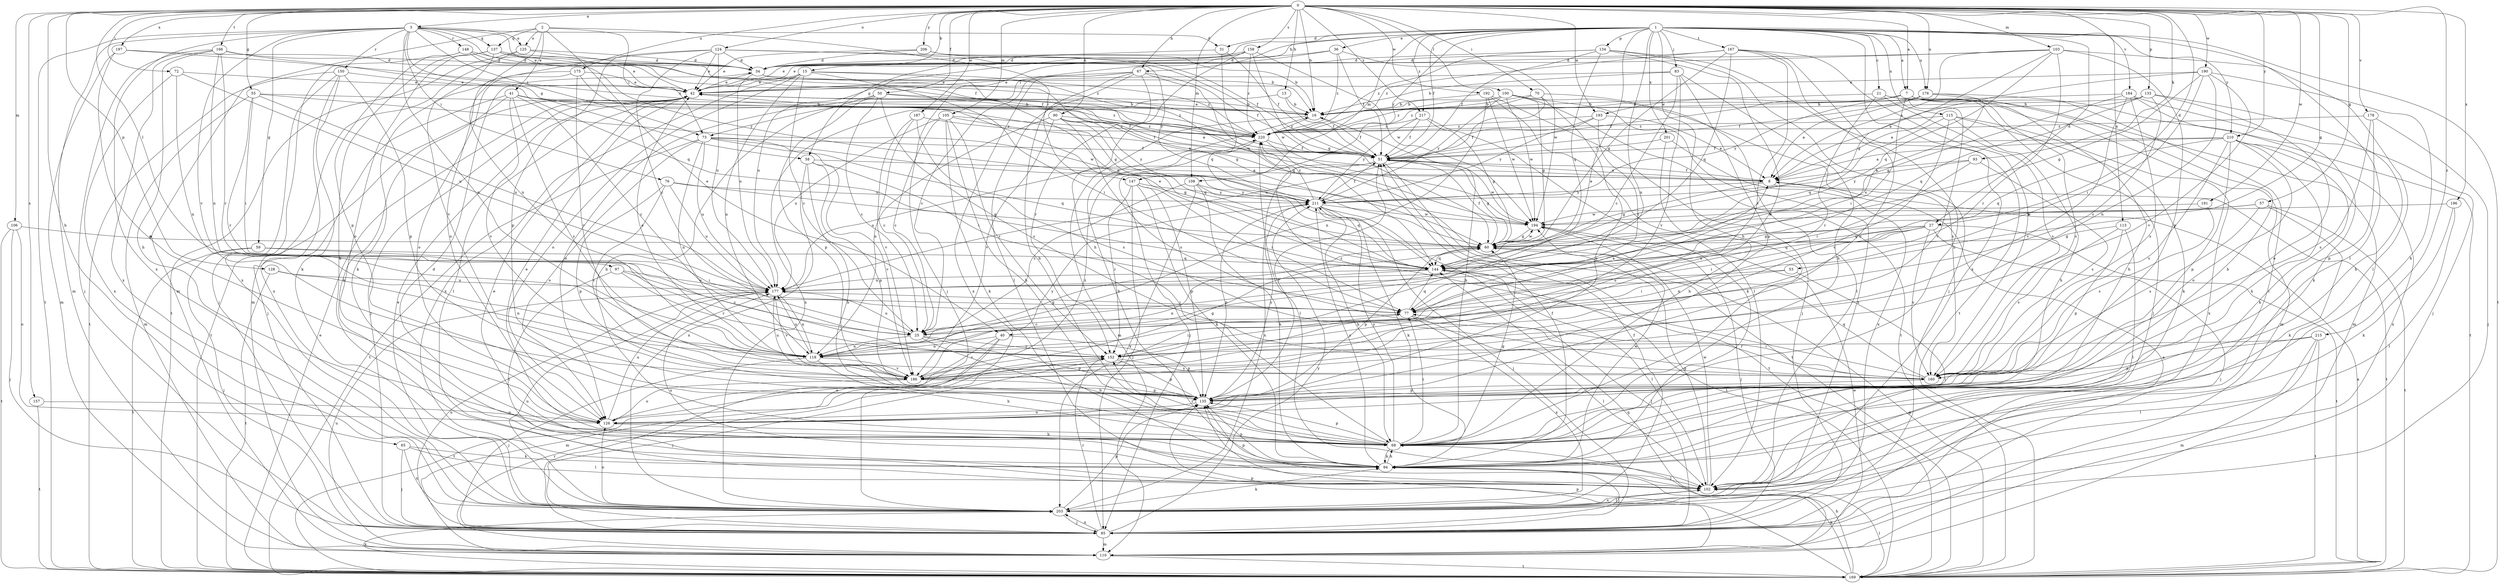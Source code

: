 strict digraph  {
0;
1;
2;
3;
7;
8;
13;
15;
16;
21;
25;
27;
31;
34;
36;
40;
41;
42;
50;
51;
53;
55;
57;
58;
59;
60;
65;
67;
68;
70;
72;
73;
76;
77;
83;
85;
90;
93;
94;
97;
100;
102;
103;
105;
106;
108;
110;
113;
115;
118;
124;
125;
126;
128;
133;
134;
135;
137;
144;
147;
148;
150;
152;
157;
158;
160;
166;
167;
169;
175;
176;
177;
178;
184;
186;
187;
190;
191;
192;
193;
194;
196;
197;
201;
203;
206;
210;
211;
215;
217;
220;
0 -> 3  [label=a];
0 -> 7  [label=a];
0 -> 13  [label=b];
0 -> 15  [label=b];
0 -> 16  [label=b];
0 -> 27  [label=d];
0 -> 50  [label=f];
0 -> 53  [label=g];
0 -> 55  [label=g];
0 -> 57  [label=g];
0 -> 65  [label=h];
0 -> 67  [label=h];
0 -> 70  [label=i];
0 -> 72  [label=i];
0 -> 90  [label=k];
0 -> 93  [label=k];
0 -> 97  [label=l];
0 -> 100  [label=l];
0 -> 103  [label=m];
0 -> 105  [label=m];
0 -> 106  [label=m];
0 -> 108  [label=m];
0 -> 124  [label=o];
0 -> 128  [label=p];
0 -> 133  [label=p];
0 -> 157  [label=s];
0 -> 158  [label=s];
0 -> 166  [label=t];
0 -> 175  [label=u];
0 -> 176  [label=u];
0 -> 178  [label=v];
0 -> 184  [label=v];
0 -> 187  [label=w];
0 -> 190  [label=w];
0 -> 191  [label=w];
0 -> 192  [label=w];
0 -> 193  [label=w];
0 -> 196  [label=x];
0 -> 197  [label=x];
0 -> 206  [label=y];
0 -> 210  [label=y];
0 -> 215  [label=z];
0 -> 217  [label=z];
1 -> 7  [label=a];
1 -> 21  [label=c];
1 -> 27  [label=d];
1 -> 31  [label=d];
1 -> 36  [label=e];
1 -> 40  [label=e];
1 -> 51  [label=f];
1 -> 58  [label=g];
1 -> 67  [label=h];
1 -> 68  [label=h];
1 -> 73  [label=i];
1 -> 83  [label=j];
1 -> 102  [label=l];
1 -> 108  [label=m];
1 -> 113  [label=n];
1 -> 115  [label=n];
1 -> 118  [label=n];
1 -> 134  [label=p];
1 -> 147  [label=r];
1 -> 167  [label=t];
1 -> 169  [label=t];
1 -> 176  [label=u];
1 -> 201  [label=x];
1 -> 203  [label=x];
1 -> 210  [label=y];
1 -> 217  [label=z];
2 -> 40  [label=e];
2 -> 41  [label=e];
2 -> 73  [label=i];
2 -> 110  [label=m];
2 -> 118  [label=n];
2 -> 125  [label=o];
2 -> 137  [label=q];
2 -> 147  [label=r];
3 -> 31  [label=d];
3 -> 42  [label=e];
3 -> 51  [label=f];
3 -> 58  [label=g];
3 -> 59  [label=g];
3 -> 73  [label=i];
3 -> 76  [label=i];
3 -> 110  [label=m];
3 -> 118  [label=n];
3 -> 125  [label=o];
3 -> 137  [label=q];
3 -> 148  [label=r];
3 -> 150  [label=r];
3 -> 169  [label=t];
3 -> 186  [label=v];
3 -> 203  [label=x];
7 -> 51  [label=f];
7 -> 68  [label=h];
7 -> 77  [label=i];
7 -> 102  [label=l];
7 -> 110  [label=m];
7 -> 160  [label=s];
7 -> 186  [label=v];
7 -> 193  [label=w];
7 -> 211  [label=y];
8 -> 51  [label=f];
8 -> 60  [label=g];
8 -> 169  [label=t];
8 -> 211  [label=y];
13 -> 16  [label=b];
13 -> 51  [label=f];
13 -> 203  [label=x];
15 -> 25  [label=c];
15 -> 42  [label=e];
15 -> 77  [label=i];
15 -> 118  [label=n];
15 -> 126  [label=o];
15 -> 144  [label=q];
15 -> 194  [label=w];
15 -> 203  [label=x];
16 -> 42  [label=e];
16 -> 51  [label=f];
16 -> 110  [label=m];
16 -> 220  [label=z];
21 -> 16  [label=b];
21 -> 85  [label=j];
21 -> 110  [label=m];
21 -> 152  [label=r];
21 -> 160  [label=s];
25 -> 8  [label=a];
25 -> 68  [label=h];
25 -> 118  [label=n];
25 -> 135  [label=p];
25 -> 152  [label=r];
25 -> 177  [label=u];
27 -> 60  [label=g];
27 -> 77  [label=i];
27 -> 85  [label=j];
27 -> 118  [label=n];
27 -> 144  [label=q];
27 -> 160  [label=s];
27 -> 169  [label=t];
27 -> 177  [label=u];
31 -> 34  [label=d];
31 -> 51  [label=f];
31 -> 144  [label=q];
34 -> 42  [label=e];
34 -> 60  [label=g];
34 -> 177  [label=u];
34 -> 220  [label=z];
36 -> 34  [label=d];
36 -> 42  [label=e];
36 -> 51  [label=f];
36 -> 194  [label=w];
36 -> 220  [label=z];
40 -> 110  [label=m];
40 -> 118  [label=n];
40 -> 135  [label=p];
40 -> 169  [label=t];
40 -> 186  [label=v];
41 -> 16  [label=b];
41 -> 25  [label=c];
41 -> 51  [label=f];
41 -> 85  [label=j];
41 -> 94  [label=k];
41 -> 160  [label=s];
41 -> 186  [label=v];
41 -> 220  [label=z];
42 -> 16  [label=b];
42 -> 85  [label=j];
42 -> 102  [label=l];
42 -> 169  [label=t];
42 -> 220  [label=z];
50 -> 8  [label=a];
50 -> 16  [label=b];
50 -> 25  [label=c];
50 -> 68  [label=h];
50 -> 126  [label=o];
50 -> 135  [label=p];
50 -> 160  [label=s];
51 -> 8  [label=a];
51 -> 60  [label=g];
51 -> 169  [label=t];
51 -> 177  [label=u];
51 -> 194  [label=w];
51 -> 203  [label=x];
53 -> 77  [label=i];
53 -> 102  [label=l];
53 -> 177  [label=u];
55 -> 16  [label=b];
55 -> 77  [label=i];
55 -> 110  [label=m];
55 -> 152  [label=r];
55 -> 177  [label=u];
55 -> 194  [label=w];
57 -> 94  [label=k];
57 -> 144  [label=q];
57 -> 160  [label=s];
57 -> 169  [label=t];
57 -> 194  [label=w];
58 -> 8  [label=a];
58 -> 68  [label=h];
58 -> 135  [label=p];
58 -> 186  [label=v];
58 -> 203  [label=x];
59 -> 77  [label=i];
59 -> 85  [label=j];
59 -> 144  [label=q];
59 -> 169  [label=t];
60 -> 51  [label=f];
60 -> 135  [label=p];
60 -> 144  [label=q];
60 -> 194  [label=w];
65 -> 85  [label=j];
65 -> 94  [label=k];
65 -> 102  [label=l];
65 -> 203  [label=x];
67 -> 25  [label=c];
67 -> 42  [label=e];
67 -> 51  [label=f];
67 -> 68  [label=h];
67 -> 102  [label=l];
67 -> 144  [label=q];
67 -> 152  [label=r];
67 -> 203  [label=x];
68 -> 16  [label=b];
68 -> 42  [label=e];
68 -> 60  [label=g];
68 -> 77  [label=i];
68 -> 94  [label=k];
68 -> 135  [label=p];
68 -> 152  [label=r];
68 -> 211  [label=y];
70 -> 16  [label=b];
70 -> 102  [label=l];
70 -> 126  [label=o];
70 -> 177  [label=u];
70 -> 220  [label=z];
72 -> 42  [label=e];
72 -> 118  [label=n];
72 -> 177  [label=u];
72 -> 203  [label=x];
73 -> 51  [label=f];
73 -> 60  [label=g];
73 -> 77  [label=i];
73 -> 118  [label=n];
73 -> 126  [label=o];
73 -> 144  [label=q];
73 -> 169  [label=t];
73 -> 177  [label=u];
76 -> 60  [label=g];
76 -> 135  [label=p];
76 -> 177  [label=u];
76 -> 186  [label=v];
76 -> 211  [label=y];
77 -> 25  [label=c];
77 -> 102  [label=l];
77 -> 144  [label=q];
77 -> 203  [label=x];
83 -> 16  [label=b];
83 -> 25  [label=c];
83 -> 42  [label=e];
83 -> 68  [label=h];
83 -> 135  [label=p];
83 -> 186  [label=v];
85 -> 8  [label=a];
85 -> 110  [label=m];
85 -> 152  [label=r];
85 -> 177  [label=u];
85 -> 203  [label=x];
85 -> 211  [label=y];
90 -> 8  [label=a];
90 -> 118  [label=n];
90 -> 144  [label=q];
90 -> 160  [label=s];
90 -> 186  [label=v];
90 -> 211  [label=y];
90 -> 220  [label=z];
93 -> 8  [label=a];
93 -> 77  [label=i];
93 -> 160  [label=s];
93 -> 211  [label=y];
94 -> 16  [label=b];
94 -> 34  [label=d];
94 -> 51  [label=f];
94 -> 68  [label=h];
94 -> 85  [label=j];
94 -> 102  [label=l];
94 -> 135  [label=p];
94 -> 194  [label=w];
94 -> 211  [label=y];
97 -> 25  [label=c];
97 -> 102  [label=l];
97 -> 152  [label=r];
97 -> 177  [label=u];
100 -> 16  [label=b];
100 -> 60  [label=g];
100 -> 160  [label=s];
100 -> 169  [label=t];
100 -> 194  [label=w];
100 -> 203  [label=x];
100 -> 211  [label=y];
100 -> 220  [label=z];
102 -> 42  [label=e];
102 -> 60  [label=g];
102 -> 135  [label=p];
102 -> 177  [label=u];
102 -> 194  [label=w];
102 -> 203  [label=x];
103 -> 8  [label=a];
103 -> 34  [label=d];
103 -> 42  [label=e];
103 -> 60  [label=g];
103 -> 102  [label=l];
103 -> 135  [label=p];
103 -> 144  [label=q];
103 -> 152  [label=r];
105 -> 25  [label=c];
105 -> 51  [label=f];
105 -> 68  [label=h];
105 -> 94  [label=k];
105 -> 152  [label=r];
105 -> 177  [label=u];
105 -> 220  [label=z];
106 -> 60  [label=g];
106 -> 85  [label=j];
106 -> 126  [label=o];
106 -> 169  [label=t];
108 -> 25  [label=c];
108 -> 94  [label=k];
108 -> 144  [label=q];
108 -> 203  [label=x];
108 -> 211  [label=y];
110 -> 135  [label=p];
110 -> 144  [label=q];
110 -> 152  [label=r];
110 -> 169  [label=t];
110 -> 177  [label=u];
110 -> 194  [label=w];
113 -> 60  [label=g];
113 -> 102  [label=l];
113 -> 135  [label=p];
113 -> 160  [label=s];
115 -> 68  [label=h];
115 -> 94  [label=k];
115 -> 144  [label=q];
115 -> 186  [label=v];
115 -> 203  [label=x];
115 -> 220  [label=z];
118 -> 42  [label=e];
118 -> 60  [label=g];
118 -> 68  [label=h];
118 -> 85  [label=j];
118 -> 177  [label=u];
118 -> 186  [label=v];
124 -> 25  [label=c];
124 -> 34  [label=d];
124 -> 42  [label=e];
124 -> 51  [label=f];
124 -> 126  [label=o];
124 -> 135  [label=p];
124 -> 177  [label=u];
124 -> 211  [label=y];
125 -> 34  [label=d];
125 -> 110  [label=m];
125 -> 169  [label=t];
125 -> 220  [label=z];
126 -> 68  [label=h];
126 -> 177  [label=u];
126 -> 220  [label=z];
128 -> 118  [label=n];
128 -> 169  [label=t];
128 -> 177  [label=u];
133 -> 8  [label=a];
133 -> 16  [label=b];
133 -> 25  [label=c];
133 -> 68  [label=h];
133 -> 126  [label=o];
133 -> 144  [label=q];
134 -> 34  [label=d];
134 -> 51  [label=f];
134 -> 85  [label=j];
134 -> 144  [label=q];
134 -> 169  [label=t];
134 -> 186  [label=v];
134 -> 220  [label=z];
135 -> 51  [label=f];
135 -> 126  [label=o];
135 -> 211  [label=y];
137 -> 16  [label=b];
137 -> 34  [label=d];
137 -> 51  [label=f];
137 -> 94  [label=k];
137 -> 126  [label=o];
137 -> 186  [label=v];
144 -> 42  [label=e];
144 -> 85  [label=j];
144 -> 102  [label=l];
144 -> 118  [label=n];
144 -> 177  [label=u];
147 -> 77  [label=i];
147 -> 85  [label=j];
147 -> 94  [label=k];
147 -> 135  [label=p];
147 -> 152  [label=r];
147 -> 211  [label=y];
148 -> 34  [label=d];
148 -> 42  [label=e];
148 -> 135  [label=p];
148 -> 203  [label=x];
148 -> 211  [label=y];
150 -> 42  [label=e];
150 -> 85  [label=j];
150 -> 94  [label=k];
150 -> 135  [label=p];
150 -> 169  [label=t];
150 -> 203  [label=x];
152 -> 77  [label=i];
152 -> 85  [label=j];
152 -> 126  [label=o];
152 -> 135  [label=p];
152 -> 160  [label=s];
157 -> 126  [label=o];
157 -> 169  [label=t];
158 -> 34  [label=d];
158 -> 60  [label=g];
158 -> 68  [label=h];
158 -> 85  [label=j];
158 -> 177  [label=u];
158 -> 194  [label=w];
158 -> 220  [label=z];
160 -> 77  [label=i];
160 -> 135  [label=p];
160 -> 144  [label=q];
160 -> 220  [label=z];
166 -> 34  [label=d];
166 -> 68  [label=h];
166 -> 85  [label=j];
166 -> 118  [label=n];
166 -> 144  [label=q];
166 -> 152  [label=r];
166 -> 203  [label=x];
167 -> 34  [label=d];
167 -> 60  [label=g];
167 -> 68  [label=h];
167 -> 126  [label=o];
167 -> 144  [label=q];
167 -> 152  [label=r];
167 -> 160  [label=s];
167 -> 220  [label=z];
169 -> 8  [label=a];
169 -> 42  [label=e];
169 -> 60  [label=g];
169 -> 68  [label=h];
169 -> 94  [label=k];
169 -> 102  [label=l];
169 -> 135  [label=p];
169 -> 203  [label=x];
175 -> 42  [label=e];
175 -> 60  [label=g];
175 -> 94  [label=k];
175 -> 126  [label=o];
175 -> 186  [label=v];
176 -> 8  [label=a];
176 -> 16  [label=b];
176 -> 51  [label=f];
176 -> 68  [label=h];
176 -> 169  [label=t];
176 -> 177  [label=u];
177 -> 77  [label=i];
177 -> 118  [label=n];
177 -> 186  [label=v];
178 -> 85  [label=j];
178 -> 135  [label=p];
178 -> 160  [label=s];
178 -> 220  [label=z];
184 -> 16  [label=b];
184 -> 60  [label=g];
184 -> 85  [label=j];
184 -> 94  [label=k];
184 -> 160  [label=s];
184 -> 186  [label=v];
186 -> 60  [label=g];
186 -> 126  [label=o];
186 -> 135  [label=p];
186 -> 177  [label=u];
186 -> 211  [label=y];
187 -> 25  [label=c];
187 -> 160  [label=s];
187 -> 186  [label=v];
187 -> 220  [label=z];
190 -> 8  [label=a];
190 -> 42  [label=e];
190 -> 60  [label=g];
190 -> 68  [label=h];
190 -> 77  [label=i];
190 -> 118  [label=n];
190 -> 186  [label=v];
191 -> 160  [label=s];
191 -> 194  [label=w];
192 -> 16  [label=b];
192 -> 85  [label=j];
192 -> 102  [label=l];
192 -> 118  [label=n];
192 -> 194  [label=w];
193 -> 8  [label=a];
193 -> 51  [label=f];
193 -> 77  [label=i];
193 -> 211  [label=y];
193 -> 220  [label=z];
194 -> 60  [label=g];
194 -> 85  [label=j];
196 -> 94  [label=k];
196 -> 102  [label=l];
196 -> 194  [label=w];
197 -> 34  [label=d];
197 -> 110  [label=m];
197 -> 126  [label=o];
197 -> 220  [label=z];
201 -> 51  [label=f];
201 -> 68  [label=h];
201 -> 203  [label=x];
203 -> 42  [label=e];
203 -> 51  [label=f];
203 -> 85  [label=j];
203 -> 94  [label=k];
203 -> 102  [label=l];
203 -> 126  [label=o];
203 -> 135  [label=p];
203 -> 177  [label=u];
206 -> 16  [label=b];
206 -> 34  [label=d];
206 -> 42  [label=e];
206 -> 194  [label=w];
210 -> 8  [label=a];
210 -> 51  [label=f];
210 -> 68  [label=h];
210 -> 94  [label=k];
210 -> 126  [label=o];
210 -> 135  [label=p];
210 -> 144  [label=q];
210 -> 160  [label=s];
210 -> 203  [label=x];
211 -> 51  [label=f];
211 -> 68  [label=h];
211 -> 85  [label=j];
211 -> 94  [label=k];
211 -> 135  [label=p];
211 -> 169  [label=t];
211 -> 194  [label=w];
211 -> 220  [label=z];
215 -> 102  [label=l];
215 -> 110  [label=m];
215 -> 135  [label=p];
215 -> 152  [label=r];
215 -> 169  [label=t];
217 -> 51  [label=f];
217 -> 60  [label=g];
217 -> 94  [label=k];
217 -> 211  [label=y];
217 -> 220  [label=z];
220 -> 51  [label=f];
220 -> 85  [label=j];
220 -> 102  [label=l];
220 -> 169  [label=t];
}
